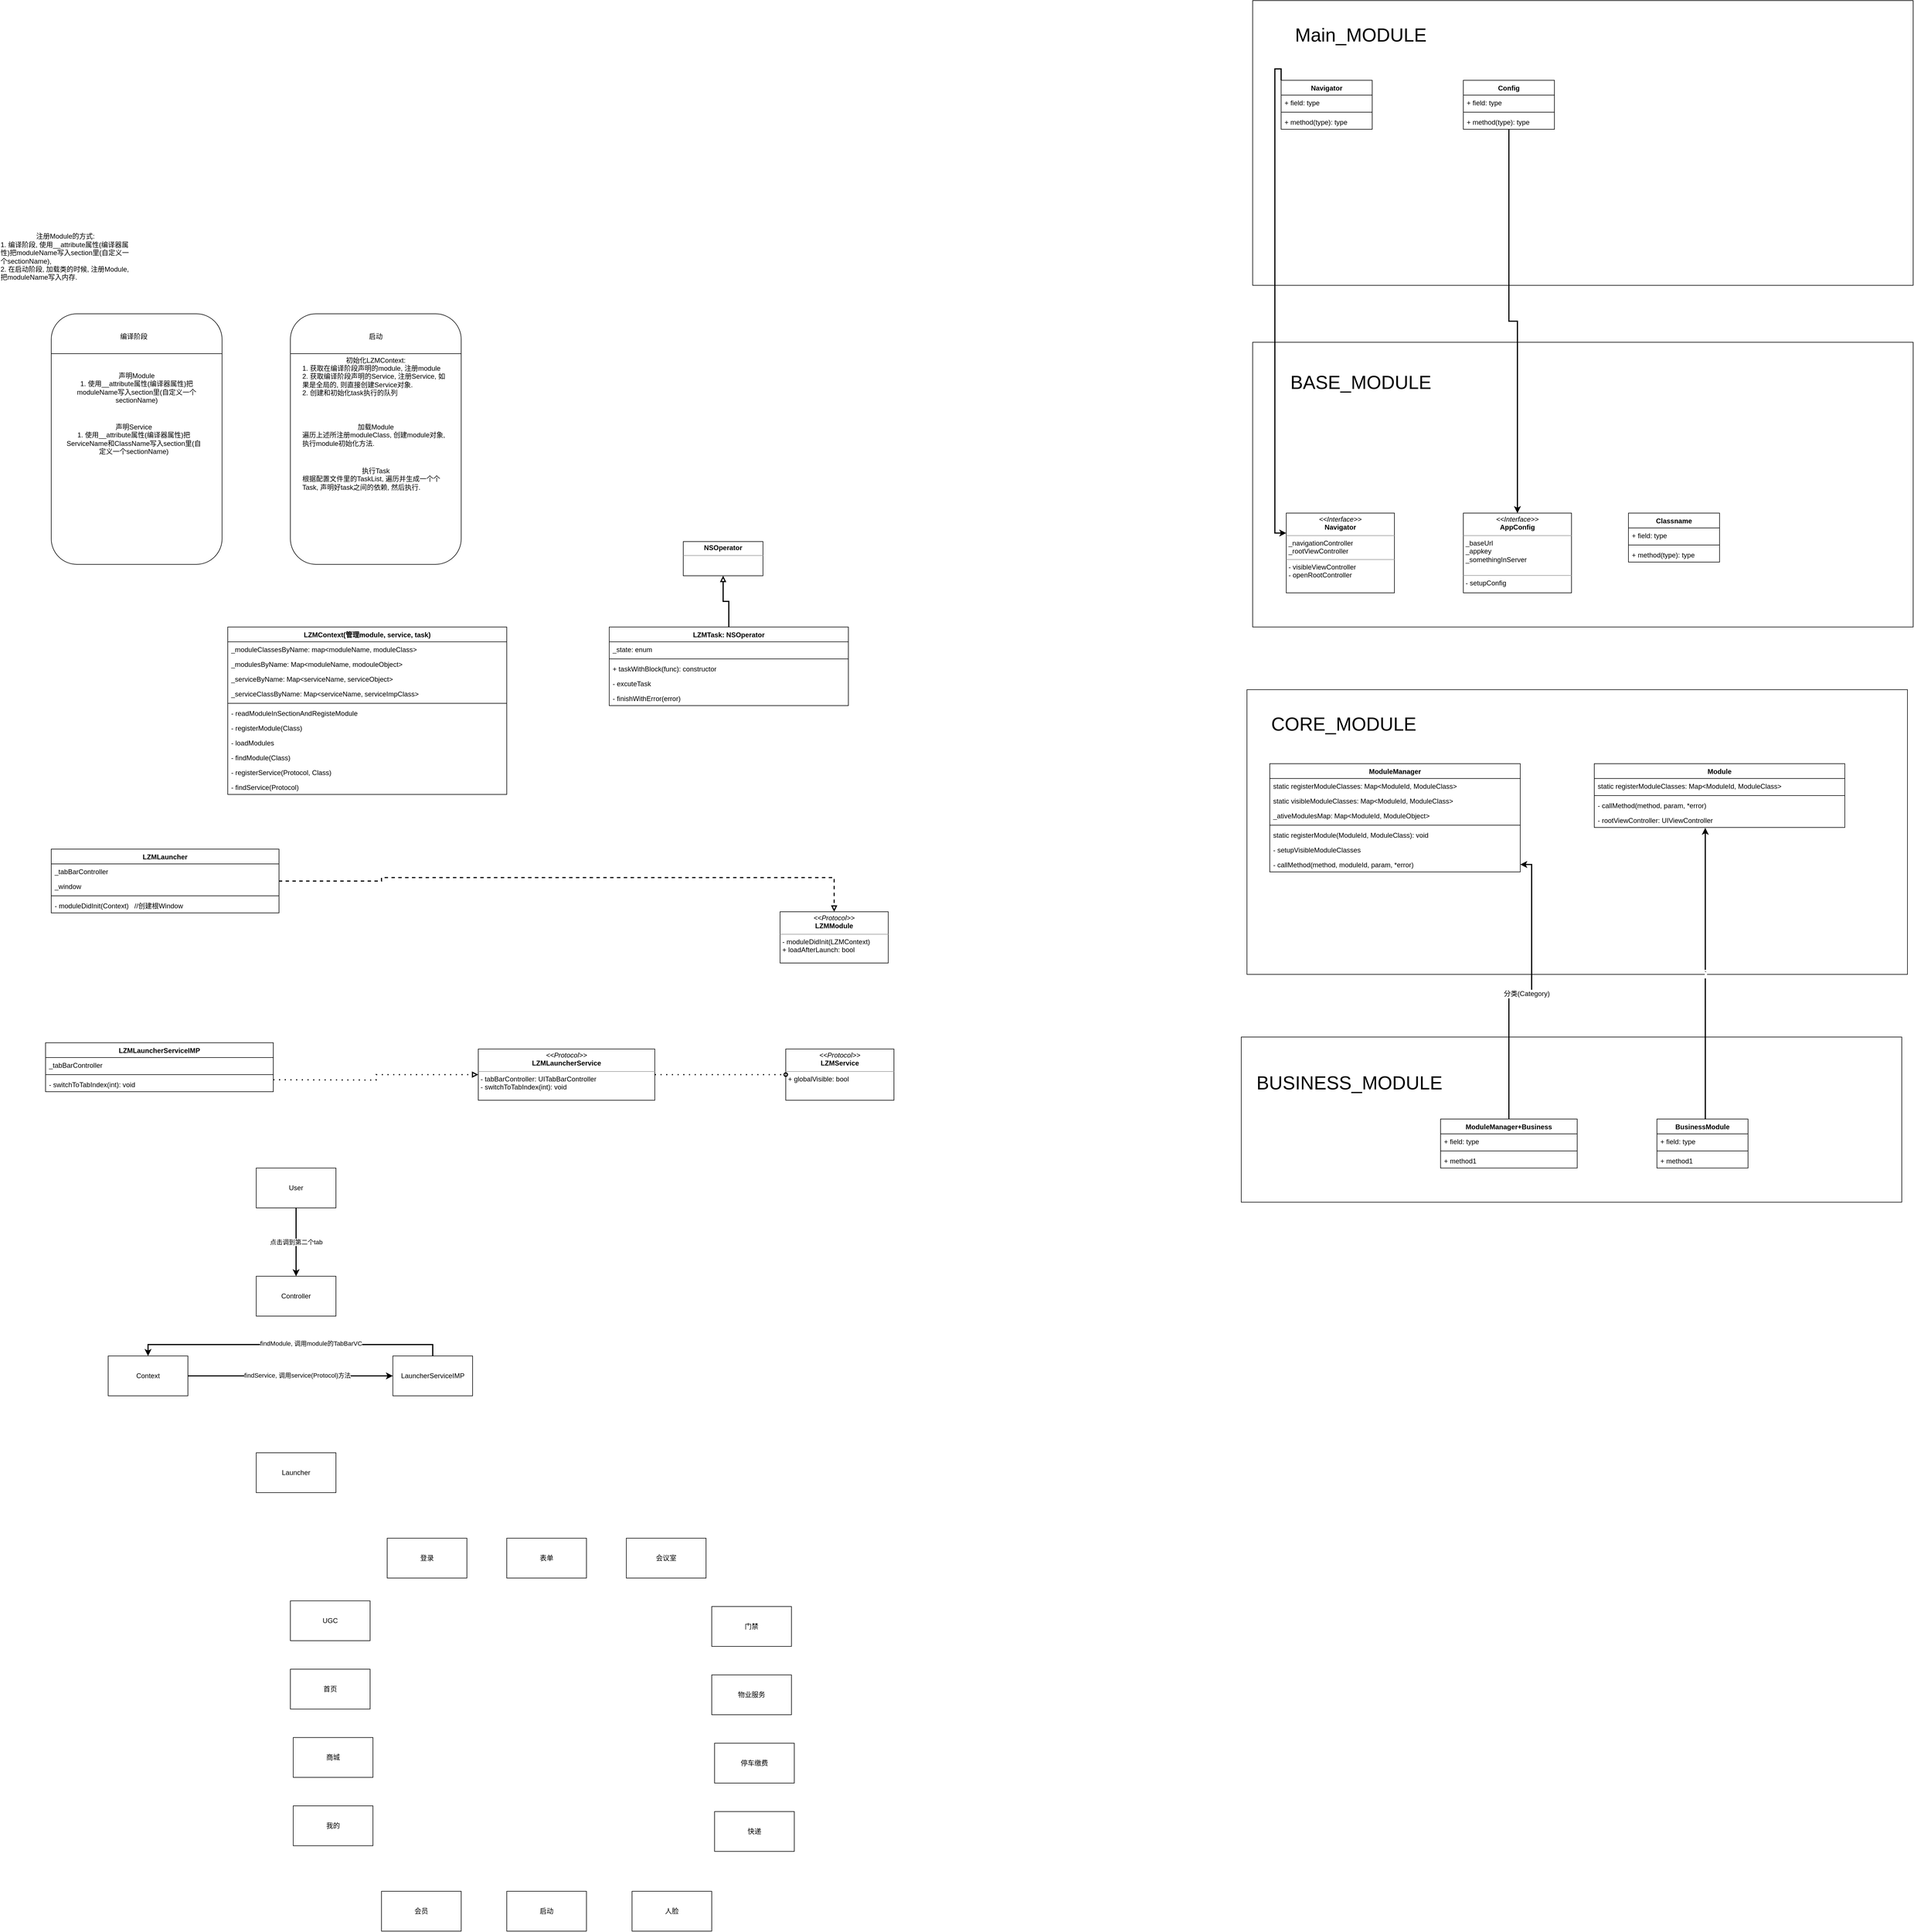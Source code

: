 <mxfile version="14.7.10" type="github">
  <diagram id="U8yK6cQryB4MRYCS27Vf" name="Page-1">
    <mxGraphModel dx="2066" dy="11067" grid="1" gridSize="10" guides="1" tooltips="1" connect="1" arrows="1" fold="1" page="1" pageScale="1" pageWidth="10000" pageHeight="10000" math="0" shadow="0">
      <root>
        <mxCell id="0" />
        <mxCell id="1" parent="0" />
        <mxCell id="Q-jp-RgFeVscWHWHAW9i-81" value="" style="rounded=0;whiteSpace=wrap;html=1;" vertex="1" parent="1">
          <mxGeometry x="2360" y="-50" width="1160" height="500" as="geometry" />
        </mxCell>
        <mxCell id="AdRxEW4dZARf76ZbknjQ-5" value="LZMContext(管理module, service, task)" style="swimlane;fontStyle=1;align=center;verticalAlign=top;childLayout=stackLayout;horizontal=1;startSize=26;horizontalStack=0;resizeParent=1;resizeParentMax=0;resizeLast=0;collapsible=1;marginBottom=0;" parent="1" vertex="1">
          <mxGeometry x="560" y="1050" width="490" height="294" as="geometry" />
        </mxCell>
        <mxCell id="AdRxEW4dZARf76ZbknjQ-6" value="_moduleClassesByName: map&lt;moduleName, moduleClass&gt;" style="text;strokeColor=none;fillColor=none;align=left;verticalAlign=top;spacingLeft=4;spacingRight=4;overflow=hidden;rotatable=0;points=[[0,0.5],[1,0.5]];portConstraint=eastwest;" parent="AdRxEW4dZARf76ZbknjQ-5" vertex="1">
          <mxGeometry y="26" width="490" height="26" as="geometry" />
        </mxCell>
        <mxCell id="AdRxEW4dZARf76ZbknjQ-16" value="_modulesByName: Map&lt;moduleName, modouleObject&gt;" style="text;strokeColor=none;fillColor=none;align=left;verticalAlign=top;spacingLeft=4;spacingRight=4;overflow=hidden;rotatable=0;points=[[0,0.5],[1,0.5]];portConstraint=eastwest;" parent="AdRxEW4dZARf76ZbknjQ-5" vertex="1">
          <mxGeometry y="52" width="490" height="26" as="geometry" />
        </mxCell>
        <mxCell id="Q-jp-RgFeVscWHWHAW9i-17" value="_serviceByName: Map&lt;serviceName, serviceObject&gt;" style="text;strokeColor=none;fillColor=none;align=left;verticalAlign=top;spacingLeft=4;spacingRight=4;overflow=hidden;rotatable=0;points=[[0,0.5],[1,0.5]];portConstraint=eastwest;" vertex="1" parent="AdRxEW4dZARf76ZbknjQ-5">
          <mxGeometry y="78" width="490" height="26" as="geometry" />
        </mxCell>
        <mxCell id="Q-jp-RgFeVscWHWHAW9i-16" value="_serviceClassByName: Map&lt;serviceName, serviceImpClass&gt;" style="text;strokeColor=none;fillColor=none;align=left;verticalAlign=top;spacingLeft=4;spacingRight=4;overflow=hidden;rotatable=0;points=[[0,0.5],[1,0.5]];portConstraint=eastwest;" vertex="1" parent="AdRxEW4dZARf76ZbknjQ-5">
          <mxGeometry y="104" width="490" height="26" as="geometry" />
        </mxCell>
        <mxCell id="AdRxEW4dZARf76ZbknjQ-7" value="" style="line;strokeWidth=1;fillColor=none;align=left;verticalAlign=middle;spacingTop=-1;spacingLeft=3;spacingRight=3;rotatable=0;labelPosition=right;points=[];portConstraint=eastwest;" parent="AdRxEW4dZARf76ZbknjQ-5" vertex="1">
          <mxGeometry y="130" width="490" height="8" as="geometry" />
        </mxCell>
        <mxCell id="AdRxEW4dZARf76ZbknjQ-8" value="- readModuleInSectionAndRegisteModule" style="text;strokeColor=none;fillColor=none;align=left;verticalAlign=top;spacingLeft=4;spacingRight=4;overflow=hidden;rotatable=0;points=[[0,0.5],[1,0.5]];portConstraint=eastwest;" parent="AdRxEW4dZARf76ZbknjQ-5" vertex="1">
          <mxGeometry y="138" width="490" height="26" as="geometry" />
        </mxCell>
        <mxCell id="AdRxEW4dZARf76ZbknjQ-12" value="- registerModule(Class)" style="text;strokeColor=none;fillColor=none;align=left;verticalAlign=top;spacingLeft=4;spacingRight=4;overflow=hidden;rotatable=0;points=[[0,0.5],[1,0.5]];portConstraint=eastwest;" parent="AdRxEW4dZARf76ZbknjQ-5" vertex="1">
          <mxGeometry y="164" width="490" height="26" as="geometry" />
        </mxCell>
        <mxCell id="AdRxEW4dZARf76ZbknjQ-11" value="- loadModules" style="text;strokeColor=none;fillColor=none;align=left;verticalAlign=top;spacingLeft=4;spacingRight=4;overflow=hidden;rotatable=0;points=[[0,0.5],[1,0.5]];portConstraint=eastwest;" parent="AdRxEW4dZARf76ZbknjQ-5" vertex="1">
          <mxGeometry y="190" width="490" height="26" as="geometry" />
        </mxCell>
        <mxCell id="AdRxEW4dZARf76ZbknjQ-14" value="- findModule(Class)" style="text;strokeColor=none;fillColor=none;align=left;verticalAlign=top;spacingLeft=4;spacingRight=4;overflow=hidden;rotatable=0;points=[[0,0.5],[1,0.5]];portConstraint=eastwest;" parent="AdRxEW4dZARf76ZbknjQ-5" vertex="1">
          <mxGeometry y="216" width="490" height="26" as="geometry" />
        </mxCell>
        <mxCell id="Q-jp-RgFeVscWHWHAW9i-14" value="- registerService(Protocol, Class)" style="text;strokeColor=none;fillColor=none;align=left;verticalAlign=top;spacingLeft=4;spacingRight=4;overflow=hidden;rotatable=0;points=[[0,0.5],[1,0.5]];portConstraint=eastwest;movable=1;resizable=1;deletable=1;editable=1;connectable=1;" vertex="1" parent="AdRxEW4dZARf76ZbknjQ-5">
          <mxGeometry y="242" width="490" height="26" as="geometry" />
        </mxCell>
        <mxCell id="AdRxEW4dZARf76ZbknjQ-15" value="- findService(Protocol)" style="text;strokeColor=none;fillColor=none;align=left;verticalAlign=top;spacingLeft=4;spacingRight=4;overflow=hidden;rotatable=0;points=[[0,0.5],[1,0.5]];portConstraint=eastwest;movable=1;resizable=1;deletable=1;editable=1;connectable=1;" parent="AdRxEW4dZARf76ZbknjQ-5" vertex="1">
          <mxGeometry y="268" width="490" height="26" as="geometry" />
        </mxCell>
        <mxCell id="AdRxEW4dZARf76ZbknjQ-17" value="" style="rounded=1;whiteSpace=wrap;html=1;" parent="1" vertex="1">
          <mxGeometry x="670" y="500" width="300" height="440" as="geometry" />
        </mxCell>
        <mxCell id="AdRxEW4dZARf76ZbknjQ-18" value="" style="endArrow=none;html=1;" parent="1" source="AdRxEW4dZARf76ZbknjQ-17" edge="1">
          <mxGeometry width="50" height="50" relative="1" as="geometry">
            <mxPoint x="710" y="550" as="sourcePoint" />
            <mxPoint x="760" y="500" as="targetPoint" />
          </mxGeometry>
        </mxCell>
        <mxCell id="AdRxEW4dZARf76ZbknjQ-22" value="启动" style="text;html=1;strokeColor=none;fillColor=none;align=center;verticalAlign=middle;whiteSpace=wrap;rounded=0;" parent="1" vertex="1">
          <mxGeometry x="715" y="530" width="210" height="20" as="geometry" />
        </mxCell>
        <mxCell id="AdRxEW4dZARf76ZbknjQ-23" value="" style="rounded=1;whiteSpace=wrap;html=1;" parent="1" vertex="1">
          <mxGeometry x="250" y="500" width="300" height="440" as="geometry" />
        </mxCell>
        <mxCell id="AdRxEW4dZARf76ZbknjQ-24" value="" style="endArrow=none;html=1;" parent="1" source="AdRxEW4dZARf76ZbknjQ-23" edge="1">
          <mxGeometry width="50" height="50" relative="1" as="geometry">
            <mxPoint x="290" y="550" as="sourcePoint" />
            <mxPoint x="340" y="500" as="targetPoint" />
          </mxGeometry>
        </mxCell>
        <mxCell id="AdRxEW4dZARf76ZbknjQ-25" value="编译阶段" style="text;html=1;strokeColor=none;fillColor=none;align=center;verticalAlign=middle;whiteSpace=wrap;rounded=0;" parent="1" vertex="1">
          <mxGeometry x="290" y="530" width="210" height="20" as="geometry" />
        </mxCell>
        <mxCell id="Q-jp-RgFeVscWHWHAW9i-1" value="声明Module&lt;br&gt;1.&amp;nbsp;&lt;span style=&quot;text-align: left&quot;&gt;使用__attribute属性(编译器属性)把moduleName写入section里(自定义一个sectionName)&lt;/span&gt;" style="text;html=1;strokeColor=none;fillColor=none;align=center;verticalAlign=middle;whiteSpace=wrap;rounded=0;" vertex="1" parent="1">
          <mxGeometry x="275" y="620" width="250" height="20" as="geometry" />
        </mxCell>
        <mxCell id="Q-jp-RgFeVscWHWHAW9i-2" value="" style="endArrow=none;html=1;" edge="1" parent="1">
          <mxGeometry width="50" height="50" relative="1" as="geometry">
            <mxPoint x="250" y="570" as="sourcePoint" />
            <mxPoint x="550" y="570" as="targetPoint" />
          </mxGeometry>
        </mxCell>
        <mxCell id="Q-jp-RgFeVscWHWHAW9i-3" value="注册Module的方式:&lt;br&gt;&lt;div style=&quot;text-align: left&quot;&gt;&lt;span&gt;1. 编译阶段, 使用__attribute属性(编译器属性)把moduleName写入section里(自定义一个sectionName),&lt;/span&gt;&lt;/div&gt;&lt;div style=&quot;text-align: left&quot;&gt;&lt;span&gt;2. 在启动阶段, 加载类的时候, 注册Module, 把moduleName写入内存.&lt;/span&gt;&lt;/div&gt;" style="text;html=1;strokeColor=none;fillColor=none;align=center;verticalAlign=middle;whiteSpace=wrap;rounded=0;" vertex="1" parent="1">
          <mxGeometry x="160" y="390" width="230" height="20" as="geometry" />
        </mxCell>
        <mxCell id="Q-jp-RgFeVscWHWHAW9i-4" value="" style="endArrow=none;html=1;" edge="1" parent="1">
          <mxGeometry width="50" height="50" relative="1" as="geometry">
            <mxPoint x="670" y="570" as="sourcePoint" />
            <mxPoint x="970" y="570" as="targetPoint" />
          </mxGeometry>
        </mxCell>
        <mxCell id="Q-jp-RgFeVscWHWHAW9i-5" value="初始化LZMContext:&lt;br&gt;&lt;div style=&quot;text-align: left&quot;&gt;&lt;span&gt;1. 获取在编译阶段声明的module, 注册module&lt;/span&gt;&lt;/div&gt;&lt;div style=&quot;text-align: left&quot;&gt;&lt;span&gt;2. 获取编译阶段声明的Service, 注册Service, 如果是全局的, 则直接创建Service对象.&lt;/span&gt;&lt;/div&gt;&lt;div style=&quot;text-align: left&quot;&gt;&lt;span&gt;2. 创建和初始化task执行的队列&lt;/span&gt;&lt;/div&gt;" style="text;html=1;strokeColor=none;fillColor=none;align=center;verticalAlign=middle;whiteSpace=wrap;rounded=0;" vertex="1" parent="1">
          <mxGeometry x="690" y="600" width="260" height="20" as="geometry" />
        </mxCell>
        <mxCell id="Q-jp-RgFeVscWHWHAW9i-9" value="&lt;p style=&quot;margin: 0px ; margin-top: 4px ; text-align: center&quot;&gt;&lt;i&gt;&amp;lt;&amp;lt;Protocol&amp;gt;&amp;gt;&lt;/i&gt;&lt;br&gt;&lt;b&gt;LZMModule&lt;/b&gt;&lt;/p&gt;&lt;hr size=&quot;1&quot;&gt;&lt;p style=&quot;margin: 0px ; margin-left: 4px&quot;&gt;- moduleDidInit(LZMContext)&lt;br&gt;+ loadAfterLaunch: bool&lt;/p&gt;" style="verticalAlign=top;align=left;overflow=fill;fontSize=12;fontFamily=Helvetica;html=1;" vertex="1" parent="1">
          <mxGeometry x="1530" y="1550" width="190" height="90" as="geometry" />
        </mxCell>
        <mxCell id="Q-jp-RgFeVscWHWHAW9i-12" value="加载Module&lt;br&gt;&lt;div style=&quot;text-align: left&quot;&gt;遍历上述所注册moduleClass, 创建module对象, 执行module初始化方法.&lt;/div&gt;&lt;div style=&quot;text-align: left&quot;&gt;&lt;br&gt;&lt;/div&gt;" style="text;html=1;strokeColor=none;fillColor=none;align=center;verticalAlign=middle;whiteSpace=wrap;rounded=0;" vertex="1" parent="1">
          <mxGeometry x="690" y="710" width="260" height="20" as="geometry" />
        </mxCell>
        <mxCell id="Q-jp-RgFeVscWHWHAW9i-13" value="声明Service&lt;br&gt;1.&amp;nbsp;&lt;span style=&quot;text-align: left&quot;&gt;使用__attribute属性(编译器属性)把ServiceName和ClassName写入section里(自定义一个sectionName)&lt;/span&gt;" style="text;html=1;strokeColor=none;fillColor=none;align=center;verticalAlign=middle;whiteSpace=wrap;rounded=0;" vertex="1" parent="1">
          <mxGeometry x="270" y="710" width="250" height="20" as="geometry" />
        </mxCell>
        <mxCell id="Q-jp-RgFeVscWHWHAW9i-15" value="&lt;p style=&quot;margin: 0px ; margin-top: 4px ; text-align: center&quot;&gt;&lt;i&gt;&amp;lt;&amp;lt;Protocol&amp;gt;&amp;gt;&lt;/i&gt;&lt;br&gt;&lt;b&gt;LZMService&lt;/b&gt;&lt;/p&gt;&lt;hr size=&quot;1&quot;&gt;&lt;p style=&quot;margin: 0px ; margin-left: 4px&quot;&gt;+ globalVisible: bool&lt;/p&gt;" style="verticalAlign=top;align=left;overflow=fill;fontSize=12;fontFamily=Helvetica;html=1;" vertex="1" parent="1">
          <mxGeometry x="1540" y="1791" width="190" height="90" as="geometry" />
        </mxCell>
        <mxCell id="Q-jp-RgFeVscWHWHAW9i-18" value="执行Task&lt;br&gt;&lt;div style=&quot;text-align: left&quot;&gt;根据配置文件里的TaskList, 遍历并生成一个个Task, 声明好task之间的依赖, 然后执行.&lt;/div&gt;" style="text;html=1;strokeColor=none;fillColor=none;align=center;verticalAlign=middle;whiteSpace=wrap;rounded=0;" vertex="1" parent="1">
          <mxGeometry x="690" y="780" width="260" height="20" as="geometry" />
        </mxCell>
        <mxCell id="Q-jp-RgFeVscWHWHAW9i-36" style="edgeStyle=orthogonalEdgeStyle;rounded=0;orthogonalLoop=1;jettySize=auto;html=1;dashed=1;strokeWidth=2;entryX=0.5;entryY=0;entryDx=0;entryDy=0;endArrow=block;endFill=0;exitX=0.999;exitY=0.158;exitDx=0;exitDy=0;exitPerimeter=0;" edge="1" parent="1" source="Q-jp-RgFeVscWHWHAW9i-27" target="Q-jp-RgFeVscWHWHAW9i-9">
          <mxGeometry relative="1" as="geometry">
            <mxPoint x="1600" y="1650" as="targetPoint" />
            <Array as="points">
              <mxPoint x="830" y="1496" />
              <mxPoint x="830" y="1490" />
              <mxPoint x="1625" y="1490" />
            </Array>
          </mxGeometry>
        </mxCell>
        <mxCell id="Q-jp-RgFeVscWHWHAW9i-23" value="LZMLauncher" style="swimlane;fontStyle=1;align=center;verticalAlign=top;childLayout=stackLayout;horizontal=1;startSize=26;horizontalStack=0;resizeParent=1;resizeParentMax=0;resizeLast=0;collapsible=1;marginBottom=0;" vertex="1" parent="1">
          <mxGeometry x="250" y="1440" width="400" height="112" as="geometry" />
        </mxCell>
        <mxCell id="Q-jp-RgFeVscWHWHAW9i-24" value="_tabBarController" style="text;strokeColor=none;fillColor=none;align=left;verticalAlign=top;spacingLeft=4;spacingRight=4;overflow=hidden;rotatable=0;points=[[0,0.5],[1,0.5]];portConstraint=eastwest;" vertex="1" parent="Q-jp-RgFeVscWHWHAW9i-23">
          <mxGeometry y="26" width="400" height="26" as="geometry" />
        </mxCell>
        <mxCell id="Q-jp-RgFeVscWHWHAW9i-27" value="_window" style="text;strokeColor=none;fillColor=none;align=left;verticalAlign=top;spacingLeft=4;spacingRight=4;overflow=hidden;rotatable=0;points=[[0,0.5],[1,0.5]];portConstraint=eastwest;" vertex="1" parent="Q-jp-RgFeVscWHWHAW9i-23">
          <mxGeometry y="52" width="400" height="26" as="geometry" />
        </mxCell>
        <mxCell id="Q-jp-RgFeVscWHWHAW9i-25" value="" style="line;strokeWidth=1;fillColor=none;align=left;verticalAlign=middle;spacingTop=-1;spacingLeft=3;spacingRight=3;rotatable=0;labelPosition=right;points=[];portConstraint=eastwest;" vertex="1" parent="Q-jp-RgFeVscWHWHAW9i-23">
          <mxGeometry y="78" width="400" height="8" as="geometry" />
        </mxCell>
        <mxCell id="Q-jp-RgFeVscWHWHAW9i-26" value="- moduleDidInit(Context)   //创建根Window" style="text;strokeColor=none;fillColor=none;align=left;verticalAlign=top;spacingLeft=4;spacingRight=4;overflow=hidden;rotatable=0;points=[[0,0.5],[1,0.5]];portConstraint=eastwest;" vertex="1" parent="Q-jp-RgFeVscWHWHAW9i-23">
          <mxGeometry y="86" width="400" height="26" as="geometry" />
        </mxCell>
        <mxCell id="Q-jp-RgFeVscWHWHAW9i-46" style="edgeStyle=orthogonalEdgeStyle;rounded=0;orthogonalLoop=1;jettySize=auto;html=1;entryX=0.5;entryY=1;entryDx=0;entryDy=0;startArrow=none;startFill=0;strokeWidth=2;endArrow=block;endFill=0;" edge="1" parent="1" source="Q-jp-RgFeVscWHWHAW9i-29" target="Q-jp-RgFeVscWHWHAW9i-45">
          <mxGeometry relative="1" as="geometry" />
        </mxCell>
        <mxCell id="Q-jp-RgFeVscWHWHAW9i-29" value="LZMTask: NSOperator" style="swimlane;fontStyle=1;align=center;verticalAlign=top;childLayout=stackLayout;horizontal=1;startSize=26;horizontalStack=0;resizeParent=1;resizeParentMax=0;resizeLast=0;collapsible=1;marginBottom=0;" vertex="1" parent="1">
          <mxGeometry x="1230" y="1050" width="420" height="138" as="geometry" />
        </mxCell>
        <mxCell id="Q-jp-RgFeVscWHWHAW9i-33" value="_state: enum" style="text;strokeColor=none;fillColor=none;align=left;verticalAlign=top;spacingLeft=4;spacingRight=4;overflow=hidden;rotatable=0;points=[[0,0.5],[1,0.5]];portConstraint=eastwest;" vertex="1" parent="Q-jp-RgFeVscWHWHAW9i-29">
          <mxGeometry y="26" width="420" height="26" as="geometry" />
        </mxCell>
        <mxCell id="Q-jp-RgFeVscWHWHAW9i-31" value="" style="line;strokeWidth=1;fillColor=none;align=left;verticalAlign=middle;spacingTop=-1;spacingLeft=3;spacingRight=3;rotatable=0;labelPosition=right;points=[];portConstraint=eastwest;" vertex="1" parent="Q-jp-RgFeVscWHWHAW9i-29">
          <mxGeometry y="52" width="420" height="8" as="geometry" />
        </mxCell>
        <mxCell id="Q-jp-RgFeVscWHWHAW9i-32" value="+ taskWithBlock(func): constructor" style="text;strokeColor=none;fillColor=none;align=left;verticalAlign=top;spacingLeft=4;spacingRight=4;overflow=hidden;rotatable=0;points=[[0,0.5],[1,0.5]];portConstraint=eastwest;" vertex="1" parent="Q-jp-RgFeVscWHWHAW9i-29">
          <mxGeometry y="60" width="420" height="26" as="geometry" />
        </mxCell>
        <mxCell id="Q-jp-RgFeVscWHWHAW9i-34" value="- excuteTask" style="text;strokeColor=none;fillColor=none;align=left;verticalAlign=top;spacingLeft=4;spacingRight=4;overflow=hidden;rotatable=0;points=[[0,0.5],[1,0.5]];portConstraint=eastwest;" vertex="1" parent="Q-jp-RgFeVscWHWHAW9i-29">
          <mxGeometry y="86" width="420" height="26" as="geometry" />
        </mxCell>
        <mxCell id="Q-jp-RgFeVscWHWHAW9i-35" value="- finishWithError(error)" style="text;strokeColor=none;fillColor=none;align=left;verticalAlign=top;spacingLeft=4;spacingRight=4;overflow=hidden;rotatable=0;points=[[0,0.5],[1,0.5]];portConstraint=eastwest;" vertex="1" parent="Q-jp-RgFeVscWHWHAW9i-29">
          <mxGeometry y="112" width="420" height="26" as="geometry" />
        </mxCell>
        <mxCell id="Q-jp-RgFeVscWHWHAW9i-37" value="LZMLauncherServiceIMP" style="swimlane;fontStyle=1;align=center;verticalAlign=top;childLayout=stackLayout;horizontal=1;startSize=26;horizontalStack=0;resizeParent=1;resizeParentMax=0;resizeLast=0;collapsible=1;marginBottom=0;" vertex="1" parent="1">
          <mxGeometry x="240" y="1780" width="400" height="86" as="geometry" />
        </mxCell>
        <mxCell id="Q-jp-RgFeVscWHWHAW9i-38" value="_tabBarController" style="text;strokeColor=none;fillColor=none;align=left;verticalAlign=top;spacingLeft=4;spacingRight=4;overflow=hidden;rotatable=0;points=[[0,0.5],[1,0.5]];portConstraint=eastwest;" vertex="1" parent="Q-jp-RgFeVscWHWHAW9i-37">
          <mxGeometry y="26" width="400" height="26" as="geometry" />
        </mxCell>
        <mxCell id="Q-jp-RgFeVscWHWHAW9i-40" value="" style="line;strokeWidth=1;fillColor=none;align=left;verticalAlign=middle;spacingTop=-1;spacingLeft=3;spacingRight=3;rotatable=0;labelPosition=right;points=[];portConstraint=eastwest;" vertex="1" parent="Q-jp-RgFeVscWHWHAW9i-37">
          <mxGeometry y="52" width="400" height="8" as="geometry" />
        </mxCell>
        <mxCell id="Q-jp-RgFeVscWHWHAW9i-41" value="- switchToTabIndex(int): void" style="text;strokeColor=none;fillColor=none;align=left;verticalAlign=top;spacingLeft=4;spacingRight=4;overflow=hidden;rotatable=0;points=[[0,0.5],[1,0.5]];portConstraint=eastwest;" vertex="1" parent="Q-jp-RgFeVscWHWHAW9i-37">
          <mxGeometry y="60" width="400" height="26" as="geometry" />
        </mxCell>
        <mxCell id="Q-jp-RgFeVscWHWHAW9i-44" style="edgeStyle=orthogonalEdgeStyle;rounded=0;orthogonalLoop=1;jettySize=auto;html=1;entryX=0;entryY=0.5;entryDx=0;entryDy=0;dashed=1;strokeWidth=2;startArrow=none;startFill=0;dashPattern=1 4;endArrow=oval;endFill=0;" edge="1" parent="1" source="Q-jp-RgFeVscWHWHAW9i-42" target="Q-jp-RgFeVscWHWHAW9i-15">
          <mxGeometry relative="1" as="geometry" />
        </mxCell>
        <mxCell id="Q-jp-RgFeVscWHWHAW9i-42" value="&lt;p style=&quot;margin: 0px ; margin-top: 4px ; text-align: center&quot;&gt;&lt;i&gt;&amp;lt;&amp;lt;Protocol&amp;gt;&amp;gt;&lt;/i&gt;&lt;br&gt;&lt;b&gt;LZMLauncherService&lt;/b&gt;&lt;/p&gt;&lt;hr size=&quot;1&quot;&gt;&lt;p style=&quot;margin: 0px ; margin-left: 4px&quot;&gt;- tabBarController: UITabBarController&lt;/p&gt;&lt;p style=&quot;margin: 0px ; margin-left: 4px&quot;&gt;- switchToTabIndex(int): void&lt;/p&gt;" style="verticalAlign=top;align=left;overflow=fill;fontSize=12;fontFamily=Helvetica;html=1;" vertex="1" parent="1">
          <mxGeometry x="1000" y="1791" width="310" height="90" as="geometry" />
        </mxCell>
        <mxCell id="Q-jp-RgFeVscWHWHAW9i-45" value="&lt;p style=&quot;margin: 0px ; margin-top: 4px ; text-align: center&quot;&gt;&lt;b&gt;NSOperator&lt;/b&gt;&lt;/p&gt;&lt;hr size=&quot;1&quot;&gt;&lt;div style=&quot;height: 2px&quot;&gt;&lt;/div&gt;" style="verticalAlign=top;align=left;overflow=fill;fontSize=12;fontFamily=Helvetica;html=1;" vertex="1" parent="1">
          <mxGeometry x="1360" y="900" width="140" height="60" as="geometry" />
        </mxCell>
        <mxCell id="Q-jp-RgFeVscWHWHAW9i-47" style="edgeStyle=orthogonalEdgeStyle;rounded=0;orthogonalLoop=1;jettySize=auto;html=1;exitX=1;exitY=0.5;exitDx=0;exitDy=0;entryX=0;entryY=0.5;entryDx=0;entryDy=0;dashed=1;dashPattern=1 4;startArrow=none;startFill=0;endArrow=block;endFill=0;strokeWidth=2;" edge="1" parent="1" target="Q-jp-RgFeVscWHWHAW9i-42">
          <mxGeometry relative="1" as="geometry">
            <mxPoint x="640" y="1845" as="sourcePoint" />
          </mxGeometry>
        </mxCell>
        <mxCell id="Q-jp-RgFeVscWHWHAW9i-63" style="edgeStyle=orthogonalEdgeStyle;rounded=0;orthogonalLoop=1;jettySize=auto;html=1;entryX=0;entryY=0.5;entryDx=0;entryDy=0;startArrow=none;startFill=0;endArrow=classic;endFill=1;strokeWidth=2;" edge="1" parent="1" source="Q-jp-RgFeVscWHWHAW9i-48" target="Q-jp-RgFeVscWHWHAW9i-58">
          <mxGeometry relative="1" as="geometry" />
        </mxCell>
        <mxCell id="Q-jp-RgFeVscWHWHAW9i-64" value="Text" style="edgeLabel;html=1;align=center;verticalAlign=middle;resizable=0;points=[];" vertex="1" connectable="0" parent="Q-jp-RgFeVscWHWHAW9i-63">
          <mxGeometry x="-0.189" y="-1" relative="1" as="geometry">
            <mxPoint as="offset" />
          </mxGeometry>
        </mxCell>
        <mxCell id="Q-jp-RgFeVscWHWHAW9i-65" value="findService, 调用service(Protocol)方法" style="edgeLabel;html=1;align=center;verticalAlign=middle;resizable=0;points=[];" vertex="1" connectable="0" parent="Q-jp-RgFeVscWHWHAW9i-63">
          <mxGeometry x="0.066" y="1" relative="1" as="geometry">
            <mxPoint as="offset" />
          </mxGeometry>
        </mxCell>
        <mxCell id="Q-jp-RgFeVscWHWHAW9i-48" value="" style="rounded=0;whiteSpace=wrap;html=1;" vertex="1" parent="1">
          <mxGeometry x="350" y="2330" width="140" height="70" as="geometry" />
        </mxCell>
        <mxCell id="Q-jp-RgFeVscWHWHAW9i-50" value="Context" style="text;html=1;strokeColor=none;fillColor=none;align=center;verticalAlign=middle;whiteSpace=wrap;rounded=0;" vertex="1" parent="1">
          <mxGeometry x="370" y="2355" width="100" height="20" as="geometry" />
        </mxCell>
        <mxCell id="Q-jp-RgFeVscWHWHAW9i-54" value="" style="rounded=0;whiteSpace=wrap;html=1;" vertex="1" parent="1">
          <mxGeometry x="610" y="2190" width="140" height="70" as="geometry" />
        </mxCell>
        <mxCell id="Q-jp-RgFeVscWHWHAW9i-55" value="Controller" style="text;html=1;strokeColor=none;fillColor=none;align=center;verticalAlign=middle;whiteSpace=wrap;rounded=0;" vertex="1" parent="1">
          <mxGeometry x="630" y="2215" width="100" height="20" as="geometry" />
        </mxCell>
        <mxCell id="Q-jp-RgFeVscWHWHAW9i-56" value="" style="rounded=0;whiteSpace=wrap;html=1;" vertex="1" parent="1">
          <mxGeometry x="610" y="2500" width="140" height="70" as="geometry" />
        </mxCell>
        <mxCell id="Q-jp-RgFeVscWHWHAW9i-57" value="Launcher" style="text;html=1;strokeColor=none;fillColor=none;align=center;verticalAlign=middle;whiteSpace=wrap;rounded=0;" vertex="1" parent="1">
          <mxGeometry x="630" y="2525" width="100" height="20" as="geometry" />
        </mxCell>
        <mxCell id="Q-jp-RgFeVscWHWHAW9i-69" style="edgeStyle=orthogonalEdgeStyle;rounded=0;orthogonalLoop=1;jettySize=auto;html=1;entryX=0.5;entryY=0;entryDx=0;entryDy=0;startArrow=none;startFill=0;endArrow=classic;endFill=1;strokeWidth=2;" edge="1" parent="1" source="Q-jp-RgFeVscWHWHAW9i-58" target="Q-jp-RgFeVscWHWHAW9i-48">
          <mxGeometry relative="1" as="geometry">
            <Array as="points">
              <mxPoint x="920" y="2310" />
              <mxPoint x="420" y="2310" />
            </Array>
          </mxGeometry>
        </mxCell>
        <mxCell id="Q-jp-RgFeVscWHWHAW9i-70" value="findModule, 调用module的TabBarVC" style="edgeLabel;html=1;align=center;verticalAlign=middle;resizable=0;points=[];" vertex="1" connectable="0" parent="Q-jp-RgFeVscWHWHAW9i-69">
          <mxGeometry x="-0.131" y="-2" relative="1" as="geometry">
            <mxPoint as="offset" />
          </mxGeometry>
        </mxCell>
        <mxCell id="Q-jp-RgFeVscWHWHAW9i-58" value="" style="rounded=0;whiteSpace=wrap;html=1;" vertex="1" parent="1">
          <mxGeometry x="850" y="2330" width="140" height="70" as="geometry" />
        </mxCell>
        <mxCell id="Q-jp-RgFeVscWHWHAW9i-59" value="LauncherServiceIMP" style="text;html=1;strokeColor=none;fillColor=none;align=center;verticalAlign=middle;whiteSpace=wrap;rounded=0;" vertex="1" parent="1">
          <mxGeometry x="870" y="2355" width="100" height="20" as="geometry" />
        </mxCell>
        <mxCell id="Q-jp-RgFeVscWHWHAW9i-62" value="点击调到第二个tab" style="edgeStyle=orthogonalEdgeStyle;rounded=0;orthogonalLoop=1;jettySize=auto;html=1;entryX=0.5;entryY=0;entryDx=0;entryDy=0;startArrow=none;startFill=0;endArrow=classic;endFill=1;strokeWidth=2;" edge="1" parent="1" source="Q-jp-RgFeVscWHWHAW9i-60" target="Q-jp-RgFeVscWHWHAW9i-54">
          <mxGeometry relative="1" as="geometry" />
        </mxCell>
        <mxCell id="Q-jp-RgFeVscWHWHAW9i-60" value="" style="rounded=0;whiteSpace=wrap;html=1;" vertex="1" parent="1">
          <mxGeometry x="610" y="2000" width="140" height="70" as="geometry" />
        </mxCell>
        <mxCell id="Q-jp-RgFeVscWHWHAW9i-61" value="User" style="text;html=1;strokeColor=none;fillColor=none;align=center;verticalAlign=middle;whiteSpace=wrap;rounded=0;" vertex="1" parent="1">
          <mxGeometry x="630" y="2025" width="100" height="20" as="geometry" />
        </mxCell>
        <mxCell id="Q-jp-RgFeVscWHWHAW9i-72" value="" style="rounded=0;whiteSpace=wrap;html=1;" vertex="1" parent="1">
          <mxGeometry x="2360" y="550" width="1160" height="500" as="geometry" />
        </mxCell>
        <mxCell id="Q-jp-RgFeVscWHWHAW9i-73" value="Classname" style="swimlane;fontStyle=1;align=center;verticalAlign=top;childLayout=stackLayout;horizontal=1;startSize=26;horizontalStack=0;resizeParent=1;resizeParentMax=0;resizeLast=0;collapsible=1;marginBottom=0;" vertex="1" parent="1">
          <mxGeometry x="3020" y="850" width="160" height="86" as="geometry" />
        </mxCell>
        <mxCell id="Q-jp-RgFeVscWHWHAW9i-74" value="+ field: type" style="text;strokeColor=none;fillColor=none;align=left;verticalAlign=top;spacingLeft=4;spacingRight=4;overflow=hidden;rotatable=0;points=[[0,0.5],[1,0.5]];portConstraint=eastwest;" vertex="1" parent="Q-jp-RgFeVscWHWHAW9i-73">
          <mxGeometry y="26" width="160" height="26" as="geometry" />
        </mxCell>
        <mxCell id="Q-jp-RgFeVscWHWHAW9i-75" value="" style="line;strokeWidth=1;fillColor=none;align=left;verticalAlign=middle;spacingTop=-1;spacingLeft=3;spacingRight=3;rotatable=0;labelPosition=right;points=[];portConstraint=eastwest;" vertex="1" parent="Q-jp-RgFeVscWHWHAW9i-73">
          <mxGeometry y="52" width="160" height="8" as="geometry" />
        </mxCell>
        <mxCell id="Q-jp-RgFeVscWHWHAW9i-76" value="+ method(type): type" style="text;strokeColor=none;fillColor=none;align=left;verticalAlign=top;spacingLeft=4;spacingRight=4;overflow=hidden;rotatable=0;points=[[0,0.5],[1,0.5]];portConstraint=eastwest;" vertex="1" parent="Q-jp-RgFeVscWHWHAW9i-73">
          <mxGeometry y="60" width="160" height="26" as="geometry" />
        </mxCell>
        <mxCell id="Q-jp-RgFeVscWHWHAW9i-78" value="BASE_MODULE" style="text;html=1;strokeColor=none;fillColor=none;align=center;verticalAlign=middle;whiteSpace=wrap;rounded=0;fontSize=33;" vertex="1" parent="1">
          <mxGeometry x="2490" y="610" width="120" height="20" as="geometry" />
        </mxCell>
        <mxCell id="Q-jp-RgFeVscWHWHAW9i-80" value="&lt;p style=&quot;margin: 0px ; margin-top: 4px ; text-align: center&quot;&gt;&lt;i&gt;&amp;lt;&amp;lt;Interface&amp;gt;&amp;gt;&lt;/i&gt;&lt;br&gt;&lt;b&gt;Navigator&lt;/b&gt;&lt;/p&gt;&lt;hr size=&quot;1&quot;&gt;&lt;p style=&quot;margin: 0px ; margin-left: 4px&quot;&gt;_navigationController&lt;/p&gt;&lt;p style=&quot;margin: 0px ; margin-left: 4px&quot;&gt;_rootViewController&lt;/p&gt;&lt;hr size=&quot;1&quot;&gt;&lt;p style=&quot;margin: 0px ; margin-left: 4px&quot;&gt;- visibleViewController&lt;br&gt;- openRootController&lt;/p&gt;" style="verticalAlign=top;align=left;overflow=fill;fontSize=12;fontFamily=Helvetica;html=1;" vertex="1" parent="1">
          <mxGeometry x="2419" y="850" width="190" height="140" as="geometry" />
        </mxCell>
        <mxCell id="Q-jp-RgFeVscWHWHAW9i-91" style="edgeStyle=orthogonalEdgeStyle;rounded=0;orthogonalLoop=1;jettySize=auto;html=1;exitX=0;exitY=0;exitDx=0;exitDy=0;entryX=0;entryY=0.25;entryDx=0;entryDy=0;fontSize=12;startArrow=none;startFill=0;endArrow=classic;endFill=1;strokeWidth=2;" edge="1" parent="1" source="Q-jp-RgFeVscWHWHAW9i-82" target="Q-jp-RgFeVscWHWHAW9i-80">
          <mxGeometry relative="1" as="geometry">
            <Array as="points">
              <mxPoint x="2410" y="70" />
              <mxPoint x="2399" y="70" />
              <mxPoint x="2399" y="885" />
            </Array>
          </mxGeometry>
        </mxCell>
        <mxCell id="Q-jp-RgFeVscWHWHAW9i-82" value="Navigator" style="swimlane;fontStyle=1;align=center;verticalAlign=top;childLayout=stackLayout;horizontal=1;startSize=26;horizontalStack=0;resizeParent=1;resizeParentMax=0;resizeLast=0;collapsible=1;marginBottom=0;" vertex="1" parent="1">
          <mxGeometry x="2410" y="90" width="160" height="86" as="geometry" />
        </mxCell>
        <mxCell id="Q-jp-RgFeVscWHWHAW9i-83" value="+ field: type" style="text;strokeColor=none;fillColor=none;align=left;verticalAlign=top;spacingLeft=4;spacingRight=4;overflow=hidden;rotatable=0;points=[[0,0.5],[1,0.5]];portConstraint=eastwest;" vertex="1" parent="Q-jp-RgFeVscWHWHAW9i-82">
          <mxGeometry y="26" width="160" height="26" as="geometry" />
        </mxCell>
        <mxCell id="Q-jp-RgFeVscWHWHAW9i-84" value="" style="line;strokeWidth=1;fillColor=none;align=left;verticalAlign=middle;spacingTop=-1;spacingLeft=3;spacingRight=3;rotatable=0;labelPosition=right;points=[];portConstraint=eastwest;" vertex="1" parent="Q-jp-RgFeVscWHWHAW9i-82">
          <mxGeometry y="52" width="160" height="8" as="geometry" />
        </mxCell>
        <mxCell id="Q-jp-RgFeVscWHWHAW9i-85" value="+ method(type): type" style="text;strokeColor=none;fillColor=none;align=left;verticalAlign=top;spacingLeft=4;spacingRight=4;overflow=hidden;rotatable=0;points=[[0,0.5],[1,0.5]];portConstraint=eastwest;" vertex="1" parent="Q-jp-RgFeVscWHWHAW9i-82">
          <mxGeometry y="60" width="160" height="26" as="geometry" />
        </mxCell>
        <mxCell id="Q-jp-RgFeVscWHWHAW9i-86" value="Main_MODULE" style="text;html=1;strokeColor=none;fillColor=none;align=center;verticalAlign=middle;whiteSpace=wrap;rounded=0;fontSize=33;" vertex="1" parent="1">
          <mxGeometry x="2490" width="120" height="20" as="geometry" />
        </mxCell>
        <mxCell id="Q-jp-RgFeVscWHWHAW9i-92" value="&lt;p style=&quot;margin: 0px ; margin-top: 4px ; text-align: center&quot;&gt;&lt;i&gt;&amp;lt;&amp;lt;Interface&amp;gt;&amp;gt;&lt;/i&gt;&lt;br&gt;&lt;b&gt;AppConfig&lt;/b&gt;&lt;/p&gt;&lt;hr size=&quot;1&quot;&gt;&lt;p style=&quot;margin: 0px ; margin-left: 4px&quot;&gt;_baseUrl&lt;/p&gt;&lt;p style=&quot;margin: 0px ; margin-left: 4px&quot;&gt;_appkey&lt;/p&gt;&lt;p style=&quot;margin: 0px ; margin-left: 4px&quot;&gt;_somethingInServer&lt;/p&gt;&lt;p style=&quot;margin: 0px ; margin-left: 4px&quot;&gt;&lt;br&gt;&lt;/p&gt;&lt;hr size=&quot;1&quot;&gt;&lt;p style=&quot;margin: 0px ; margin-left: 4px&quot;&gt;- setupConfig&lt;/p&gt;" style="verticalAlign=top;align=left;overflow=fill;fontSize=12;fontFamily=Helvetica;html=1;" vertex="1" parent="1">
          <mxGeometry x="2730" y="850" width="190" height="140" as="geometry" />
        </mxCell>
        <mxCell id="Q-jp-RgFeVscWHWHAW9i-97" style="edgeStyle=orthogonalEdgeStyle;rounded=0;orthogonalLoop=1;jettySize=auto;html=1;fontSize=12;startArrow=none;startFill=0;endArrow=classic;endFill=1;strokeWidth=2;" edge="1" parent="1" source="Q-jp-RgFeVscWHWHAW9i-93" target="Q-jp-RgFeVscWHWHAW9i-92">
          <mxGeometry relative="1" as="geometry" />
        </mxCell>
        <mxCell id="Q-jp-RgFeVscWHWHAW9i-93" value="Config" style="swimlane;fontStyle=1;align=center;verticalAlign=top;childLayout=stackLayout;horizontal=1;startSize=26;horizontalStack=0;resizeParent=1;resizeParentMax=0;resizeLast=0;collapsible=1;marginBottom=0;" vertex="1" parent="1">
          <mxGeometry x="2730" y="90" width="160" height="86" as="geometry" />
        </mxCell>
        <mxCell id="Q-jp-RgFeVscWHWHAW9i-94" value="+ field: type" style="text;strokeColor=none;fillColor=none;align=left;verticalAlign=top;spacingLeft=4;spacingRight=4;overflow=hidden;rotatable=0;points=[[0,0.5],[1,0.5]];portConstraint=eastwest;" vertex="1" parent="Q-jp-RgFeVscWHWHAW9i-93">
          <mxGeometry y="26" width="160" height="26" as="geometry" />
        </mxCell>
        <mxCell id="Q-jp-RgFeVscWHWHAW9i-95" value="" style="line;strokeWidth=1;fillColor=none;align=left;verticalAlign=middle;spacingTop=-1;spacingLeft=3;spacingRight=3;rotatable=0;labelPosition=right;points=[];portConstraint=eastwest;" vertex="1" parent="Q-jp-RgFeVscWHWHAW9i-93">
          <mxGeometry y="52" width="160" height="8" as="geometry" />
        </mxCell>
        <mxCell id="Q-jp-RgFeVscWHWHAW9i-96" value="+ method(type): type" style="text;strokeColor=none;fillColor=none;align=left;verticalAlign=top;spacingLeft=4;spacingRight=4;overflow=hidden;rotatable=0;points=[[0,0.5],[1,0.5]];portConstraint=eastwest;" vertex="1" parent="Q-jp-RgFeVscWHWHAW9i-93">
          <mxGeometry y="60" width="160" height="26" as="geometry" />
        </mxCell>
        <mxCell id="Q-jp-RgFeVscWHWHAW9i-98" value="" style="rounded=0;whiteSpace=wrap;html=1;" vertex="1" parent="1">
          <mxGeometry x="2350" y="1160" width="1160" height="500" as="geometry" />
        </mxCell>
        <mxCell id="Q-jp-RgFeVscWHWHAW9i-99" value="CORE_MODULE" style="text;html=1;strokeColor=none;fillColor=none;align=center;verticalAlign=middle;whiteSpace=wrap;rounded=0;fontSize=33;" vertex="1" parent="1">
          <mxGeometry x="2460" y="1210" width="120" height="20" as="geometry" />
        </mxCell>
        <mxCell id="Q-jp-RgFeVscWHWHAW9i-100" value="ModuleManager" style="swimlane;fontStyle=1;align=center;verticalAlign=top;childLayout=stackLayout;horizontal=1;startSize=26;horizontalStack=0;resizeParent=1;resizeParentMax=0;resizeLast=0;collapsible=1;marginBottom=0;" vertex="1" parent="1">
          <mxGeometry x="2390" y="1290" width="440" height="190" as="geometry" />
        </mxCell>
        <mxCell id="Q-jp-RgFeVscWHWHAW9i-101" value="static registerModuleClasses: Map&lt;ModuleId, ModuleClass&gt;" style="text;strokeColor=none;fillColor=none;align=left;verticalAlign=top;spacingLeft=4;spacingRight=4;overflow=hidden;rotatable=0;points=[[0,0.5],[1,0.5]];portConstraint=eastwest;" vertex="1" parent="Q-jp-RgFeVscWHWHAW9i-100">
          <mxGeometry y="26" width="440" height="26" as="geometry" />
        </mxCell>
        <mxCell id="Q-jp-RgFeVscWHWHAW9i-104" value="static visibleModuleClasses: Map&lt;ModuleId, ModuleClass&gt;" style="text;strokeColor=none;fillColor=none;align=left;verticalAlign=top;spacingLeft=4;spacingRight=4;overflow=hidden;rotatable=0;points=[[0,0.5],[1,0.5]];portConstraint=eastwest;" vertex="1" parent="Q-jp-RgFeVscWHWHAW9i-100">
          <mxGeometry y="52" width="440" height="26" as="geometry" />
        </mxCell>
        <mxCell id="Q-jp-RgFeVscWHWHAW9i-105" value="_ativeModulesMap: Map&lt;ModuleId, ModuleObject&gt;" style="text;strokeColor=none;fillColor=none;align=left;verticalAlign=top;spacingLeft=4;spacingRight=4;overflow=hidden;rotatable=0;points=[[0,0.5],[1,0.5]];portConstraint=eastwest;" vertex="1" parent="Q-jp-RgFeVscWHWHAW9i-100">
          <mxGeometry y="78" width="440" height="26" as="geometry" />
        </mxCell>
        <mxCell id="Q-jp-RgFeVscWHWHAW9i-102" value="" style="line;strokeWidth=1;fillColor=none;align=left;verticalAlign=middle;spacingTop=-1;spacingLeft=3;spacingRight=3;rotatable=0;labelPosition=right;points=[];portConstraint=eastwest;" vertex="1" parent="Q-jp-RgFeVscWHWHAW9i-100">
          <mxGeometry y="104" width="440" height="8" as="geometry" />
        </mxCell>
        <mxCell id="Q-jp-RgFeVscWHWHAW9i-103" value="static registerModule(ModuleId, ModuleClass): void" style="text;strokeColor=none;fillColor=none;align=left;verticalAlign=top;spacingLeft=4;spacingRight=4;overflow=hidden;rotatable=0;points=[[0,0.5],[1,0.5]];portConstraint=eastwest;" vertex="1" parent="Q-jp-RgFeVscWHWHAW9i-100">
          <mxGeometry y="112" width="440" height="26" as="geometry" />
        </mxCell>
        <mxCell id="Q-jp-RgFeVscWHWHAW9i-116" value="- setupVisibleModuleClasses" style="text;strokeColor=none;fillColor=none;align=left;verticalAlign=top;spacingLeft=4;spacingRight=4;overflow=hidden;rotatable=0;points=[[0,0.5],[1,0.5]];portConstraint=eastwest;" vertex="1" parent="Q-jp-RgFeVscWHWHAW9i-100">
          <mxGeometry y="138" width="440" height="26" as="geometry" />
        </mxCell>
        <mxCell id="Q-jp-RgFeVscWHWHAW9i-115" value="- callMethod(method, moduleId, param, *error)" style="text;strokeColor=none;fillColor=none;align=left;verticalAlign=top;spacingLeft=4;spacingRight=4;overflow=hidden;rotatable=0;points=[[0,0.5],[1,0.5]];portConstraint=eastwest;" vertex="1" parent="Q-jp-RgFeVscWHWHAW9i-100">
          <mxGeometry y="164" width="440" height="26" as="geometry" />
        </mxCell>
        <mxCell id="Q-jp-RgFeVscWHWHAW9i-106" value="Module" style="swimlane;fontStyle=1;align=center;verticalAlign=top;childLayout=stackLayout;horizontal=1;startSize=26;horizontalStack=0;resizeParent=1;resizeParentMax=0;resizeLast=0;collapsible=1;marginBottom=0;" vertex="1" parent="1">
          <mxGeometry x="2960" y="1290" width="440" height="112" as="geometry" />
        </mxCell>
        <mxCell id="Q-jp-RgFeVscWHWHAW9i-107" value="static registerModuleClasses: Map&lt;ModuleId, ModuleClass&gt;" style="text;strokeColor=none;fillColor=none;align=left;verticalAlign=top;spacingLeft=4;spacingRight=4;overflow=hidden;rotatable=0;points=[[0,0.5],[1,0.5]];portConstraint=eastwest;" vertex="1" parent="Q-jp-RgFeVscWHWHAW9i-106">
          <mxGeometry y="26" width="440" height="26" as="geometry" />
        </mxCell>
        <mxCell id="Q-jp-RgFeVscWHWHAW9i-110" value="" style="line;strokeWidth=1;fillColor=none;align=left;verticalAlign=middle;spacingTop=-1;spacingLeft=3;spacingRight=3;rotatable=0;labelPosition=right;points=[];portConstraint=eastwest;" vertex="1" parent="Q-jp-RgFeVscWHWHAW9i-106">
          <mxGeometry y="52" width="440" height="8" as="geometry" />
        </mxCell>
        <mxCell id="Q-jp-RgFeVscWHWHAW9i-111" value="- callMethod(method, param, *error)" style="text;strokeColor=none;fillColor=none;align=left;verticalAlign=top;spacingLeft=4;spacingRight=4;overflow=hidden;rotatable=0;points=[[0,0.5],[1,0.5]];portConstraint=eastwest;" vertex="1" parent="Q-jp-RgFeVscWHWHAW9i-106">
          <mxGeometry y="60" width="440" height="26" as="geometry" />
        </mxCell>
        <mxCell id="Q-jp-RgFeVscWHWHAW9i-112" value="- rootViewController: UIViewController" style="text;strokeColor=none;fillColor=none;align=left;verticalAlign=top;spacingLeft=4;spacingRight=4;overflow=hidden;rotatable=0;points=[[0,0.5],[1,0.5]];portConstraint=eastwest;" vertex="1" parent="Q-jp-RgFeVscWHWHAW9i-106">
          <mxGeometry y="86" width="440" height="26" as="geometry" />
        </mxCell>
        <mxCell id="Q-jp-RgFeVscWHWHAW9i-117" value="" style="rounded=0;whiteSpace=wrap;html=1;" vertex="1" parent="1">
          <mxGeometry x="2340" y="1770" width="1160" height="290" as="geometry" />
        </mxCell>
        <mxCell id="Q-jp-RgFeVscWHWHAW9i-118" value="BUSINESS_MODULE" style="text;html=1;strokeColor=none;fillColor=none;align=center;verticalAlign=middle;whiteSpace=wrap;rounded=0;fontSize=33;" vertex="1" parent="1">
          <mxGeometry x="2470" y="1840" width="120" height="20" as="geometry" />
        </mxCell>
        <mxCell id="Q-jp-RgFeVscWHWHAW9i-123" value="`" style="edgeStyle=orthogonalEdgeStyle;rounded=0;orthogonalLoop=1;jettySize=auto;html=1;entryX=0.443;entryY=1.025;entryDx=0;entryDy=0;entryPerimeter=0;fontSize=12;startArrow=none;startFill=0;endArrow=classic;endFill=1;strokeWidth=2;" edge="1" parent="1" source="Q-jp-RgFeVscWHWHAW9i-119" target="Q-jp-RgFeVscWHWHAW9i-112">
          <mxGeometry relative="1" as="geometry">
            <Array as="points">
              <mxPoint x="3155" y="1790" />
              <mxPoint x="3155" y="1790" />
            </Array>
          </mxGeometry>
        </mxCell>
        <mxCell id="Q-jp-RgFeVscWHWHAW9i-119" value="BusinessModule" style="swimlane;fontStyle=1;align=center;verticalAlign=top;childLayout=stackLayout;horizontal=1;startSize=26;horizontalStack=0;resizeParent=1;resizeParentMax=0;resizeLast=0;collapsible=1;marginBottom=0;" vertex="1" parent="1">
          <mxGeometry x="3070" y="1914" width="160" height="86" as="geometry" />
        </mxCell>
        <mxCell id="Q-jp-RgFeVscWHWHAW9i-120" value="+ field: type" style="text;strokeColor=none;fillColor=none;align=left;verticalAlign=top;spacingLeft=4;spacingRight=4;overflow=hidden;rotatable=0;points=[[0,0.5],[1,0.5]];portConstraint=eastwest;" vertex="1" parent="Q-jp-RgFeVscWHWHAW9i-119">
          <mxGeometry y="26" width="160" height="26" as="geometry" />
        </mxCell>
        <mxCell id="Q-jp-RgFeVscWHWHAW9i-121" value="" style="line;strokeWidth=1;fillColor=none;align=left;verticalAlign=middle;spacingTop=-1;spacingLeft=3;spacingRight=3;rotatable=0;labelPosition=right;points=[];portConstraint=eastwest;" vertex="1" parent="Q-jp-RgFeVscWHWHAW9i-119">
          <mxGeometry y="52" width="160" height="8" as="geometry" />
        </mxCell>
        <mxCell id="Q-jp-RgFeVscWHWHAW9i-122" value="+ method1" style="text;strokeColor=none;fillColor=none;align=left;verticalAlign=top;spacingLeft=4;spacingRight=4;overflow=hidden;rotatable=0;points=[[0,0.5],[1,0.5]];portConstraint=eastwest;" vertex="1" parent="Q-jp-RgFeVscWHWHAW9i-119">
          <mxGeometry y="60" width="160" height="26" as="geometry" />
        </mxCell>
        <mxCell id="Q-jp-RgFeVscWHWHAW9i-128" style="edgeStyle=orthogonalEdgeStyle;rounded=0;orthogonalLoop=1;jettySize=auto;html=1;fontSize=12;startArrow=none;startFill=0;endArrow=classic;endFill=1;strokeWidth=2;" edge="1" parent="1" source="Q-jp-RgFeVscWHWHAW9i-124" target="Q-jp-RgFeVscWHWHAW9i-115">
          <mxGeometry relative="1" as="geometry" />
        </mxCell>
        <mxCell id="Q-jp-RgFeVscWHWHAW9i-129" value="分类(Category)" style="edgeLabel;html=1;align=center;verticalAlign=middle;resizable=0;points=[];fontSize=12;" vertex="1" connectable="0" parent="Q-jp-RgFeVscWHWHAW9i-128">
          <mxGeometry x="-0.022" y="3" relative="1" as="geometry">
            <mxPoint as="offset" />
          </mxGeometry>
        </mxCell>
        <mxCell id="Q-jp-RgFeVscWHWHAW9i-124" value="ModuleManager+Business" style="swimlane;fontStyle=1;align=center;verticalAlign=top;childLayout=stackLayout;horizontal=1;startSize=26;horizontalStack=0;resizeParent=1;resizeParentMax=0;resizeLast=0;collapsible=1;marginBottom=0;" vertex="1" parent="1">
          <mxGeometry x="2690" y="1914" width="240" height="86" as="geometry" />
        </mxCell>
        <mxCell id="Q-jp-RgFeVscWHWHAW9i-125" value="+ field: type" style="text;strokeColor=none;fillColor=none;align=left;verticalAlign=top;spacingLeft=4;spacingRight=4;overflow=hidden;rotatable=0;points=[[0,0.5],[1,0.5]];portConstraint=eastwest;" vertex="1" parent="Q-jp-RgFeVscWHWHAW9i-124">
          <mxGeometry y="26" width="240" height="26" as="geometry" />
        </mxCell>
        <mxCell id="Q-jp-RgFeVscWHWHAW9i-126" value="" style="line;strokeWidth=1;fillColor=none;align=left;verticalAlign=middle;spacingTop=-1;spacingLeft=3;spacingRight=3;rotatable=0;labelPosition=right;points=[];portConstraint=eastwest;" vertex="1" parent="Q-jp-RgFeVscWHWHAW9i-124">
          <mxGeometry y="52" width="240" height="8" as="geometry" />
        </mxCell>
        <mxCell id="Q-jp-RgFeVscWHWHAW9i-127" value="+ method1" style="text;strokeColor=none;fillColor=none;align=left;verticalAlign=top;spacingLeft=4;spacingRight=4;overflow=hidden;rotatable=0;points=[[0,0.5],[1,0.5]];portConstraint=eastwest;" vertex="1" parent="Q-jp-RgFeVscWHWHAW9i-124">
          <mxGeometry y="60" width="240" height="26" as="geometry" />
        </mxCell>
        <mxCell id="Q-jp-RgFeVscWHWHAW9i-130" value="UGC" style="rounded=0;whiteSpace=wrap;html=1;" vertex="1" parent="1">
          <mxGeometry x="670" y="2760" width="140" height="70" as="geometry" />
        </mxCell>
        <mxCell id="Q-jp-RgFeVscWHWHAW9i-146" value="首页" style="rounded=0;whiteSpace=wrap;html=1;" vertex="1" parent="1">
          <mxGeometry x="670" y="2880" width="140" height="70" as="geometry" />
        </mxCell>
        <mxCell id="Q-jp-RgFeVscWHWHAW9i-147" value="商城" style="rounded=0;whiteSpace=wrap;html=1;" vertex="1" parent="1">
          <mxGeometry x="675" y="3000" width="140" height="70" as="geometry" />
        </mxCell>
        <mxCell id="Q-jp-RgFeVscWHWHAW9i-148" value="我的" style="rounded=0;whiteSpace=wrap;html=1;" vertex="1" parent="1">
          <mxGeometry x="675" y="3120" width="140" height="70" as="geometry" />
        </mxCell>
        <mxCell id="Q-jp-RgFeVscWHWHAW9i-149" value="门禁" style="rounded=0;whiteSpace=wrap;html=1;" vertex="1" parent="1">
          <mxGeometry x="1410" y="2770" width="140" height="70" as="geometry" />
        </mxCell>
        <mxCell id="Q-jp-RgFeVscWHWHAW9i-150" value="物业服务" style="rounded=0;whiteSpace=wrap;html=1;" vertex="1" parent="1">
          <mxGeometry x="1410" y="2890" width="140" height="70" as="geometry" />
        </mxCell>
        <mxCell id="Q-jp-RgFeVscWHWHAW9i-151" value="停车缴费" style="rounded=0;whiteSpace=wrap;html=1;" vertex="1" parent="1">
          <mxGeometry x="1415" y="3010" width="140" height="70" as="geometry" />
        </mxCell>
        <mxCell id="Q-jp-RgFeVscWHWHAW9i-152" value="快递" style="rounded=0;whiteSpace=wrap;html=1;" vertex="1" parent="1">
          <mxGeometry x="1415" y="3130" width="140" height="70" as="geometry" />
        </mxCell>
        <mxCell id="Q-jp-RgFeVscWHWHAW9i-153" value="会员" style="rounded=0;whiteSpace=wrap;html=1;" vertex="1" parent="1">
          <mxGeometry x="830" y="3270" width="140" height="70" as="geometry" />
        </mxCell>
        <mxCell id="Q-jp-RgFeVscWHWHAW9i-154" value="启动" style="rounded=0;whiteSpace=wrap;html=1;" vertex="1" parent="1">
          <mxGeometry x="1050" y="3270" width="140" height="70" as="geometry" />
        </mxCell>
        <mxCell id="Q-jp-RgFeVscWHWHAW9i-155" value="人脸" style="rounded=0;whiteSpace=wrap;html=1;" vertex="1" parent="1">
          <mxGeometry x="1270" y="3270" width="140" height="70" as="geometry" />
        </mxCell>
        <mxCell id="Q-jp-RgFeVscWHWHAW9i-156" value="登录" style="rounded=0;whiteSpace=wrap;html=1;" vertex="1" parent="1">
          <mxGeometry x="840" y="2650" width="140" height="70" as="geometry" />
        </mxCell>
        <mxCell id="Q-jp-RgFeVscWHWHAW9i-157" value="表单" style="rounded=0;whiteSpace=wrap;html=1;" vertex="1" parent="1">
          <mxGeometry x="1050" y="2650" width="140" height="70" as="geometry" />
        </mxCell>
        <mxCell id="Q-jp-RgFeVscWHWHAW9i-158" value="会议室" style="rounded=0;whiteSpace=wrap;html=1;" vertex="1" parent="1">
          <mxGeometry x="1260" y="2650" width="140" height="70" as="geometry" />
        </mxCell>
      </root>
    </mxGraphModel>
  </diagram>
</mxfile>
